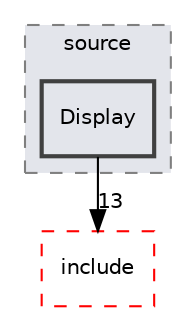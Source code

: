 digraph "C:/__PR00F__/___developing___/projects/PGE/PGE/PURE/source/Display"
{
 // LATEX_PDF_SIZE
  edge [fontname="Helvetica",fontsize="10",labelfontname="Helvetica",labelfontsize="10"];
  node [fontname="Helvetica",fontsize="10",shape=record];
  compound=true
  subgraph clusterdir_5f281b470b6c7040189801da69c0cd0c {
    graph [ bgcolor="#e3e5eb", pencolor="grey50", style="filled,dashed,", label="source", fontname="Helvetica", fontsize="10", URL="dir_5f281b470b6c7040189801da69c0cd0c.html"]
  dir_b9ef05fcf7c6ca14025395e8ef9db9ac [shape=box, label="Display", style="filled,bold,", fillcolor="#e3e5eb", color="grey25", URL="dir_b9ef05fcf7c6ca14025395e8ef9db9ac.html"];
  }
  dir_ccce2d9ae343f825e3dbbdb591871300 [shape=box, label="include", style="dashed,", fillcolor="#e3e5eb", color="red", URL="dir_ccce2d9ae343f825e3dbbdb591871300.html"];
  dir_b9ef05fcf7c6ca14025395e8ef9db9ac->dir_ccce2d9ae343f825e3dbbdb591871300 [headlabel="13", labeldistance=1.5 headhref="dir_000002_000010.html"];
}
